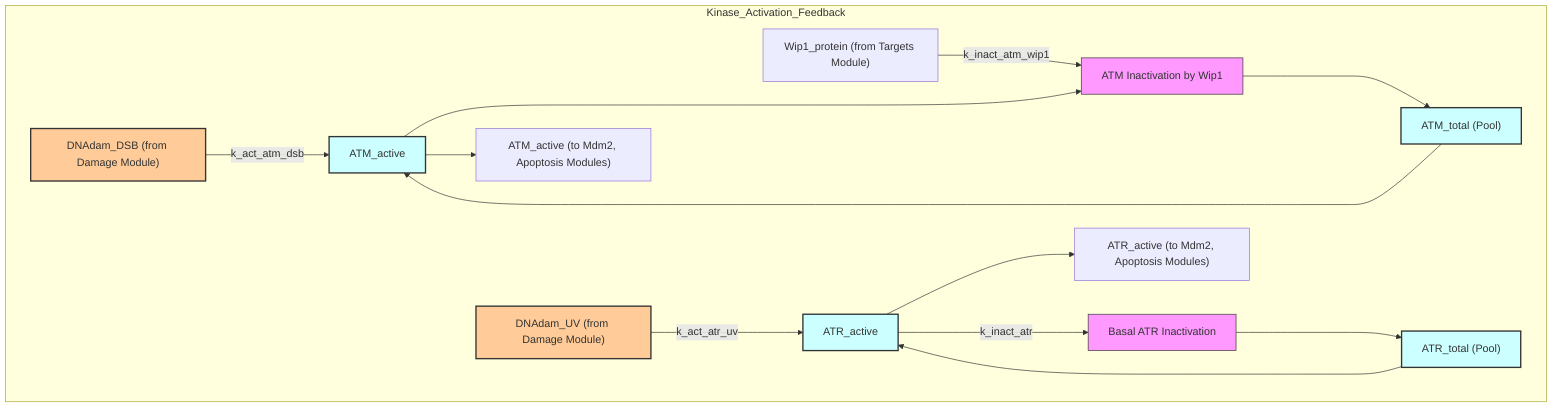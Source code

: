 graph TD
    subgraph Kinase_Activation_Feedback
        %% Inputs to this module
        DNAdam_DSB_input["DNAdam_DSB (from Damage Module)"]:::damage
        DNAdam_UV_input["DNAdam_UV (from Damage Module)"]:::damage
        Wip1_protein_input["Wip1_protein (from Targets Module)"]

        %% Kinase Species
        ATM_Total["ATM_total (Pool)"]:::kinase
        ATR_Total["ATR_total (Pool)"]:::kinase
        ATM_active["ATM_active"]:::kinase
        ATR_active["ATR_active"]:::kinase

        %% Processes
        DNAdam_DSB_input -->|k_act_atm_dsb| ATM_active
        ATM_Total --> ATM_active
        DNAdam_UV_input  -->|k_act_atr_uv| ATR_active
        ATR_Total --> ATR_active

        Wip1_protein_input -- "k_inact_atm_wip1" --> Inactivate_ATM["ATM Inactivation by Wip1"]:::process
        ATM_active ----> Inactivate_ATM
        Inactivate_ATM ----> ATM_Total

        ATR_active -- "k_inact_atr" --> Inactivate_ATR["Basal ATR Inactivation"]:::process
        Inactivate_ATR ----> ATR_Total

        %% Outputs from this module
        ATM_active_output["ATM_active (to Mdm2, Apoptosis Modules)"]
        ATR_active_output["ATR_active (to Mdm2, Apoptosis Modules)"]
        ATM_active --> ATM_active_output
        ATR_active --> ATR_active_output
    end
    classDef process fill:#f9f,stroke:#333,stroke-width:1px,color:#333;
    classDef damage fill:#ffcc99,stroke:#333,stroke-width:2px;
    classDef kinase fill:#ccffff,stroke:#333,stroke-width:2px;
